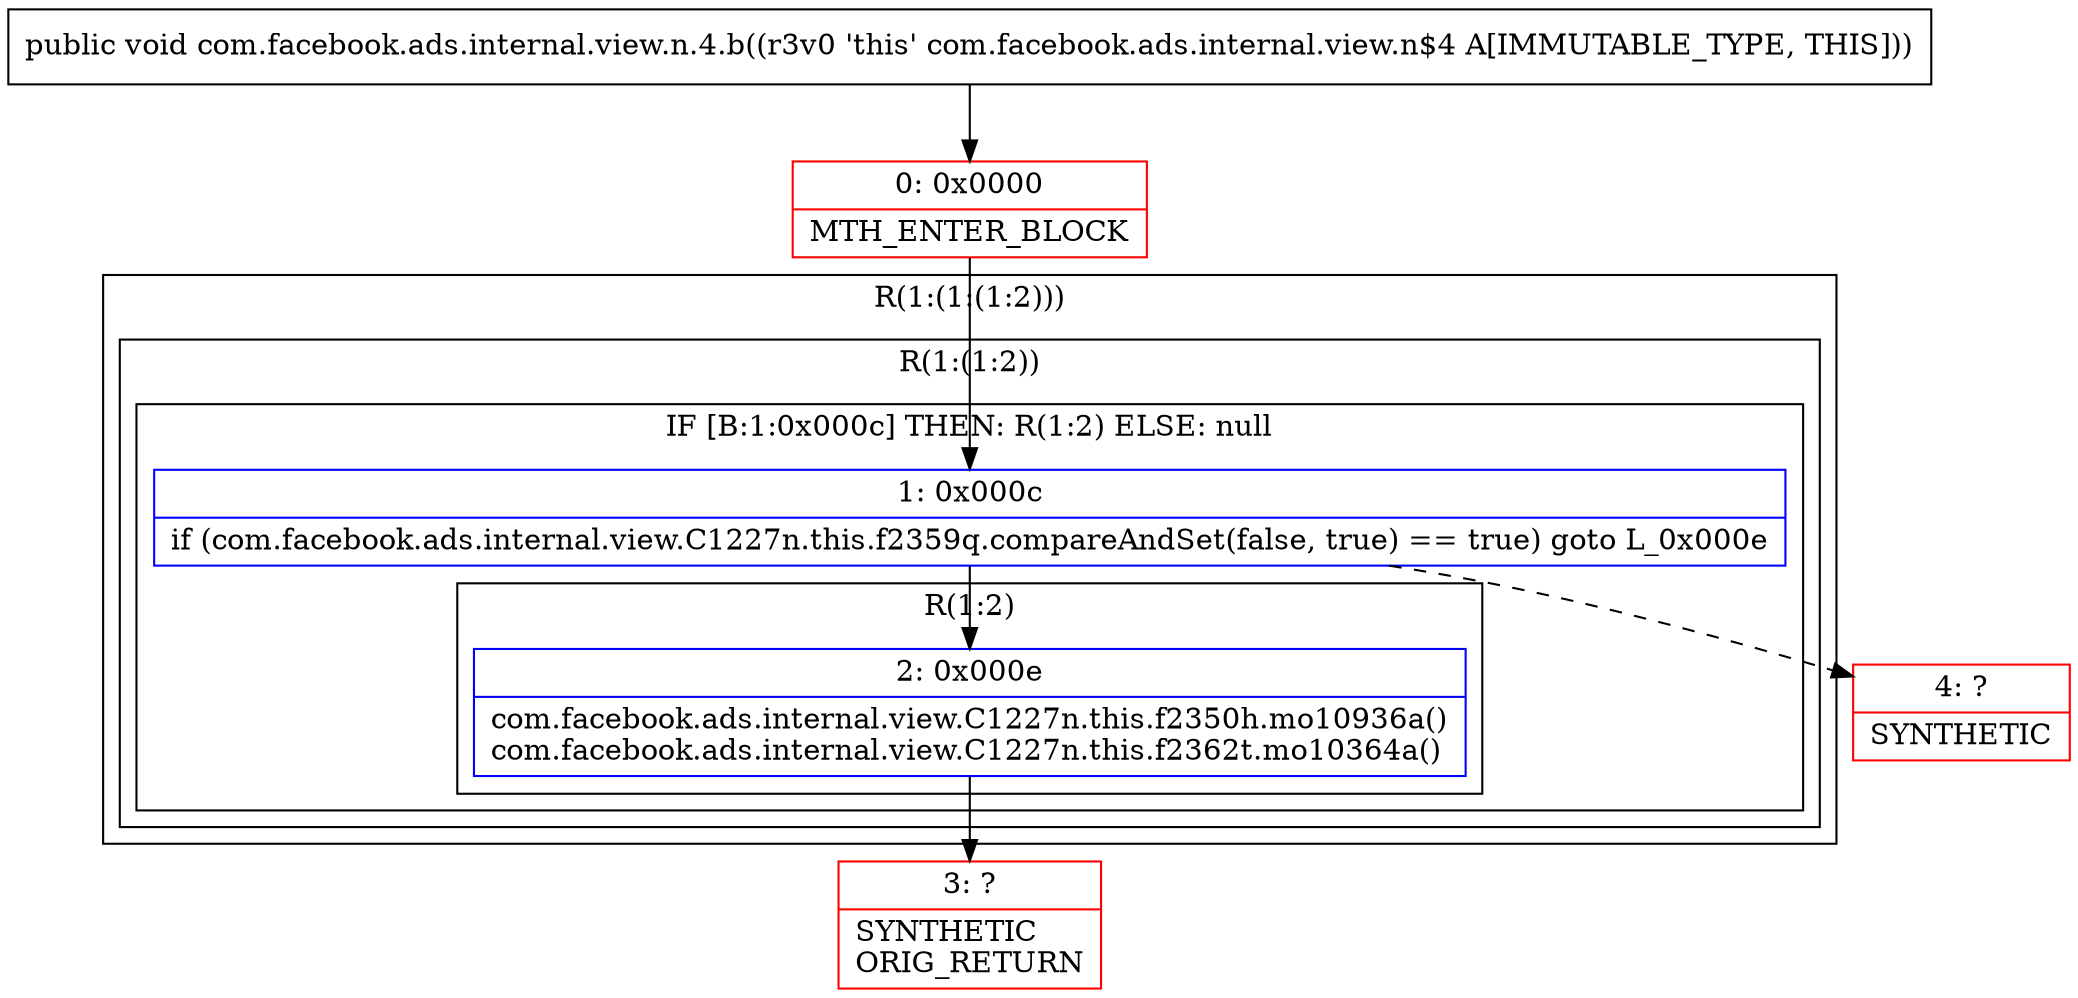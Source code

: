 digraph "CFG forcom.facebook.ads.internal.view.n.4.b()V" {
subgraph cluster_Region_1346921875 {
label = "R(1:(1:(1:2)))";
node [shape=record,color=blue];
subgraph cluster_Region_286018882 {
label = "R(1:(1:2))";
node [shape=record,color=blue];
subgraph cluster_IfRegion_1166300137 {
label = "IF [B:1:0x000c] THEN: R(1:2) ELSE: null";
node [shape=record,color=blue];
Node_1 [shape=record,label="{1\:\ 0x000c|if (com.facebook.ads.internal.view.C1227n.this.f2359q.compareAndSet(false, true) == true) goto L_0x000e\l}"];
subgraph cluster_Region_2055346586 {
label = "R(1:2)";
node [shape=record,color=blue];
Node_2 [shape=record,label="{2\:\ 0x000e|com.facebook.ads.internal.view.C1227n.this.f2350h.mo10936a()\lcom.facebook.ads.internal.view.C1227n.this.f2362t.mo10364a()\l}"];
}
}
}
}
Node_0 [shape=record,color=red,label="{0\:\ 0x0000|MTH_ENTER_BLOCK\l}"];
Node_3 [shape=record,color=red,label="{3\:\ ?|SYNTHETIC\lORIG_RETURN\l}"];
Node_4 [shape=record,color=red,label="{4\:\ ?|SYNTHETIC\l}"];
MethodNode[shape=record,label="{public void com.facebook.ads.internal.view.n.4.b((r3v0 'this' com.facebook.ads.internal.view.n$4 A[IMMUTABLE_TYPE, THIS])) }"];
MethodNode -> Node_0;
Node_1 -> Node_2;
Node_1 -> Node_4[style=dashed];
Node_2 -> Node_3;
Node_0 -> Node_1;
}

